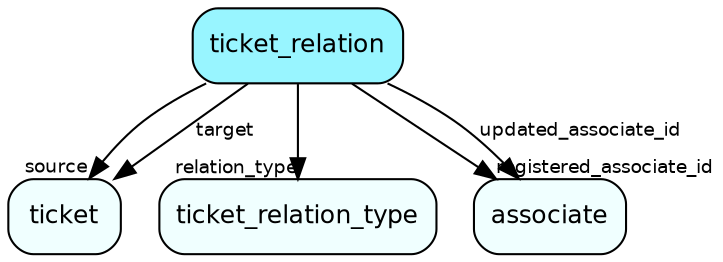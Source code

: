 digraph ticket_relation  {
node [shape = box style="rounded, filled" fontname = "Helvetica" fontsize = "12" ]
edge [fontname = "Helvetica" fontsize = "9"]

ticket_relation[fillcolor = "cadetblue1"]
ticket[fillcolor = "azure1"]
ticket_relation_type[fillcolor = "azure1"]
associate[fillcolor = "azure1"]
ticket_relation -> ticket [headlabel = "source"]
ticket_relation -> ticket [label = "target"]
ticket_relation -> ticket_relation_type [headlabel = "relation_type"]
ticket_relation -> associate [headlabel = "registered_associate_id"]
ticket_relation -> associate [label = "updated_associate_id"]
}
